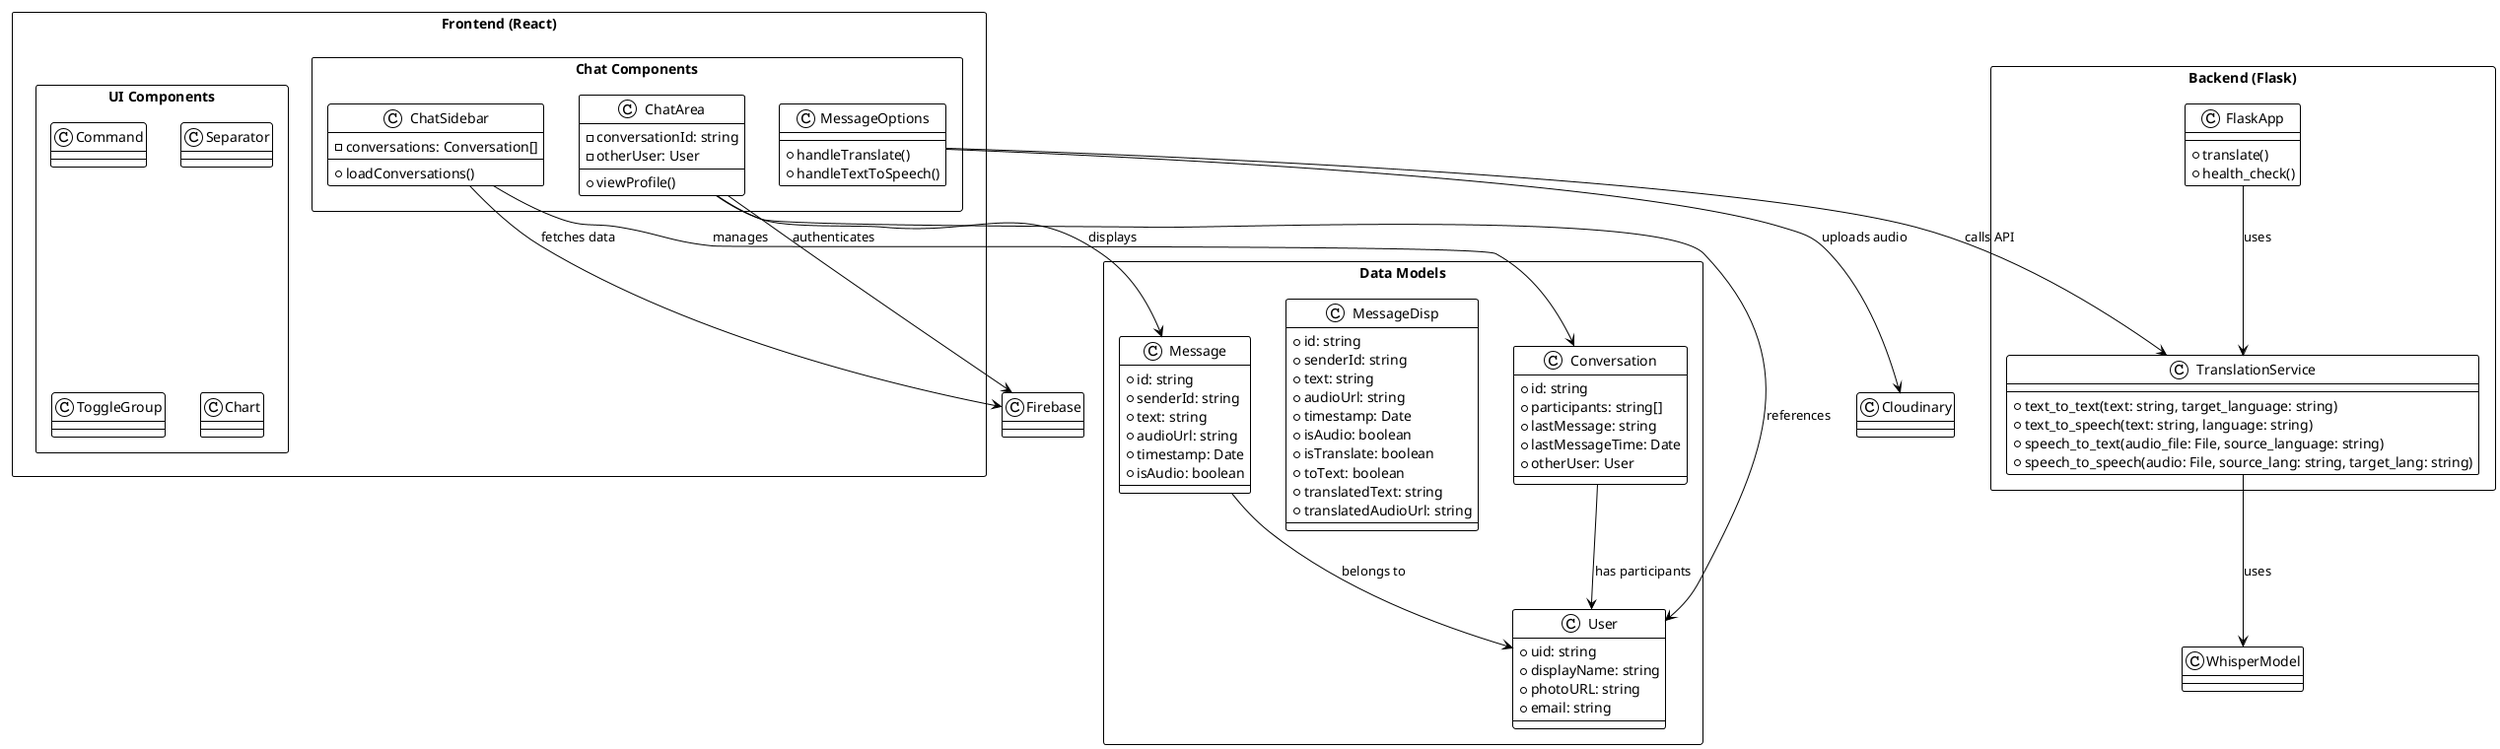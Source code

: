 @startuml Lingo Bridge

!theme plain
skinparam componentStyle uml2
skinparam packageStyle rectangle

' Frontend
package "Frontend (React)" {
  package "Chat Components" {
    class ChatArea {
      - conversationId: string
      - otherUser: User
      + viewProfile()
    }

    class ChatSidebar {
      - conversations: Conversation[]
      + loadConversations()
    }

    class MessageOptions {
      + handleTranslate()
      + handleTextToSpeech()
    }
  }

  package "UI Components" {
    class Command
    class Separator
    class ToggleGroup
    class Chart
  }
}
' Backend
package "Backend (Flask)" {
  class TranslationService {
    + text_to_text(text: string, target_language: string)
    + text_to_speech(text: string, language: string)
    + speech_to_text(audio_file: File, source_language: string)
    + speech_to_speech(audio: File, source_lang: string, target_lang: string)
  }

  class FlaskApp {
    + translate()
    + health_check()
  }
}
' Data Models
package "Data Models" {
  class User {
    + uid: string
    + displayName: string
    + photoURL: string
    + email: string
  }

  class Message {
    + id: string
    + senderId: string
    + text: string
    + audioUrl: string
    + timestamp: Date
    + isAudio: boolean
  }

  class MessageDisp {
    + id: string
    + senderId: string
    + text: string
    + audioUrl: string
    + timestamp: Date
    + isAudio: boolean
    + isTranslate: boolean
    + toText: boolean
    + translatedText: string
    + translatedAudioUrl: string
  }

  class Conversation {
    + id: string
    + participants: string[]
    + lastMessage: string
    + lastMessageTime: Date
    + otherUser: User
  }
}

' Relationships
ChatArea --> Message : displays
ChatArea --> User : references
ChatSidebar --> Conversation : manages
Message --> User : belongs to
Conversation --> User : has participants

TranslationService --> WhisperModel : uses
FlaskApp --> TranslationService : uses
ChatArea --> Firebase : authenticates
ChatSidebar --> Firebase : fetches data
MessageOptions --> Cloudinary : uploads audio
MessageOptions --> TranslationService : calls API
@enduml